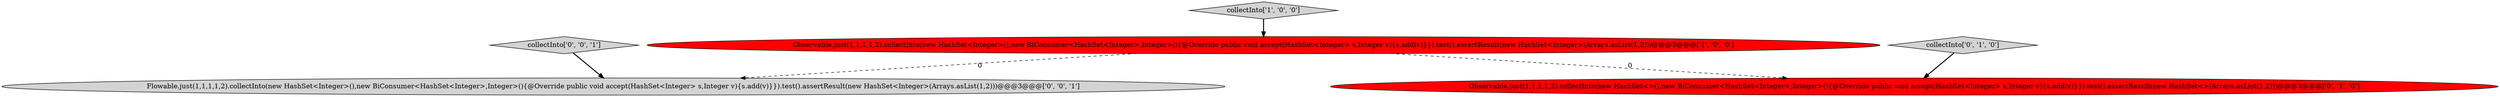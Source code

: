 digraph {
3 [style = filled, label = "Observable.just(1,1,1,1,2).collectInto(new HashSet<>(),new BiConsumer<HashSet<Integer>,Integer>(){@Override public void accept(HashSet<Integer> s,Integer v){s.add(v)}}).test().assertResult(new HashSet<>(Arrays.asList(1,2)))@@@3@@@['0', '1', '0']", fillcolor = red, shape = ellipse image = "AAA1AAABBB2BBB"];
5 [style = filled, label = "collectInto['0', '0', '1']", fillcolor = lightgray, shape = diamond image = "AAA0AAABBB3BBB"];
1 [style = filled, label = "Observable.just(1,1,1,1,2).collectInto(new HashSet<Integer>(),new BiConsumer<HashSet<Integer>,Integer>(){@Override public void accept(HashSet<Integer> s,Integer v){s.add(v)}}).test().assertResult(new HashSet<Integer>(Arrays.asList(1,2)))@@@3@@@['1', '0', '0']", fillcolor = red, shape = ellipse image = "AAA1AAABBB1BBB"];
0 [style = filled, label = "collectInto['1', '0', '0']", fillcolor = lightgray, shape = diamond image = "AAA0AAABBB1BBB"];
4 [style = filled, label = "Flowable.just(1,1,1,1,2).collectInto(new HashSet<Integer>(),new BiConsumer<HashSet<Integer>,Integer>(){@Override public void accept(HashSet<Integer> s,Integer v){s.add(v)}}).test().assertResult(new HashSet<Integer>(Arrays.asList(1,2)))@@@3@@@['0', '0', '1']", fillcolor = lightgray, shape = ellipse image = "AAA0AAABBB3BBB"];
2 [style = filled, label = "collectInto['0', '1', '0']", fillcolor = lightgray, shape = diamond image = "AAA0AAABBB2BBB"];
1->4 [style = dashed, label="0"];
1->3 [style = dashed, label="0"];
0->1 [style = bold, label=""];
5->4 [style = bold, label=""];
2->3 [style = bold, label=""];
}
